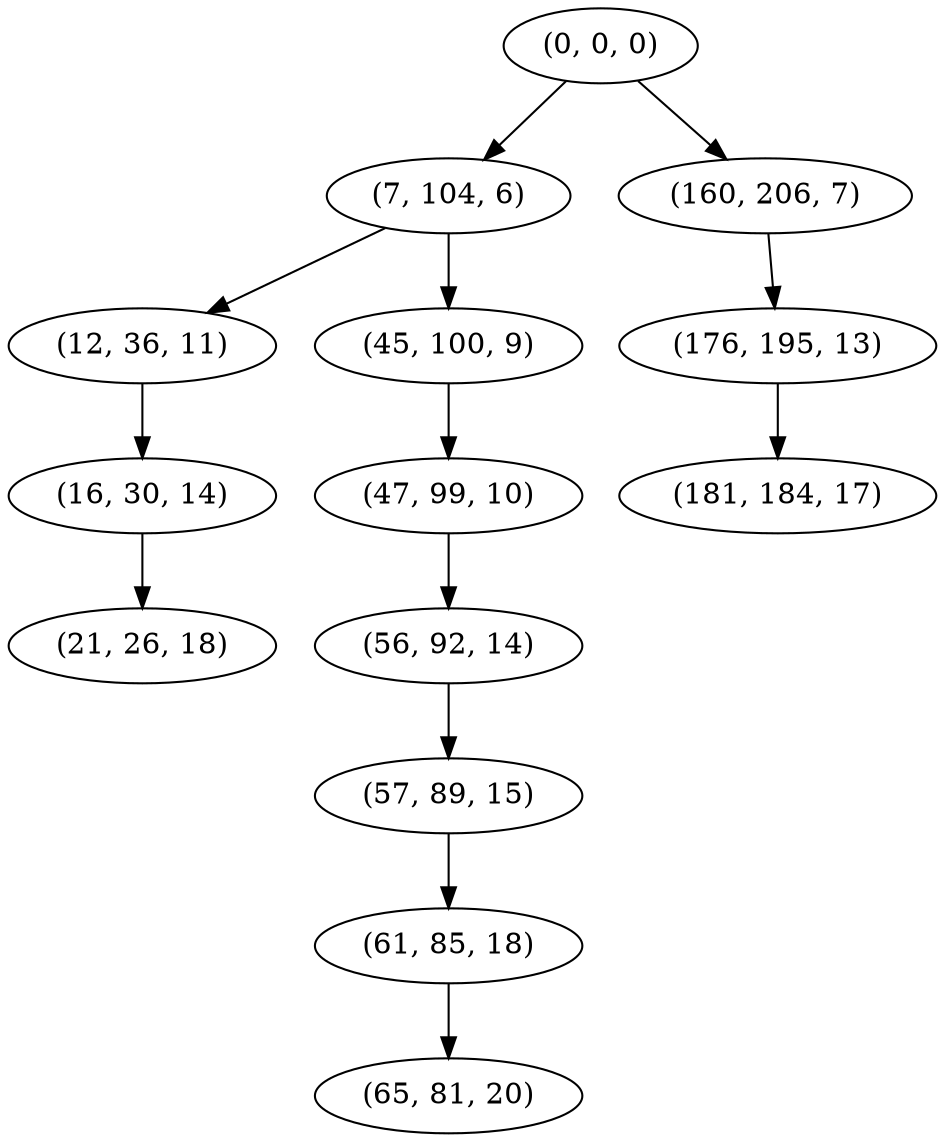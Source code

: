 digraph tree {
    "(0, 0, 0)";
    "(7, 104, 6)";
    "(12, 36, 11)";
    "(16, 30, 14)";
    "(21, 26, 18)";
    "(45, 100, 9)";
    "(47, 99, 10)";
    "(56, 92, 14)";
    "(57, 89, 15)";
    "(61, 85, 18)";
    "(65, 81, 20)";
    "(160, 206, 7)";
    "(176, 195, 13)";
    "(181, 184, 17)";
    "(0, 0, 0)" -> "(7, 104, 6)";
    "(0, 0, 0)" -> "(160, 206, 7)";
    "(7, 104, 6)" -> "(12, 36, 11)";
    "(7, 104, 6)" -> "(45, 100, 9)";
    "(12, 36, 11)" -> "(16, 30, 14)";
    "(16, 30, 14)" -> "(21, 26, 18)";
    "(45, 100, 9)" -> "(47, 99, 10)";
    "(47, 99, 10)" -> "(56, 92, 14)";
    "(56, 92, 14)" -> "(57, 89, 15)";
    "(57, 89, 15)" -> "(61, 85, 18)";
    "(61, 85, 18)" -> "(65, 81, 20)";
    "(160, 206, 7)" -> "(176, 195, 13)";
    "(176, 195, 13)" -> "(181, 184, 17)";
}
